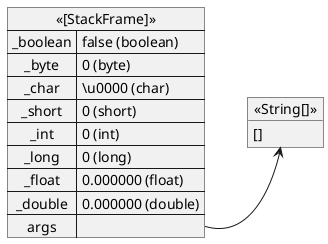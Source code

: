 @startuml
map "<<[StackFrame]>>" as _0f07b6f2a31cbd2e26428c51e8660b0dffe6e352 {
  _boolean => false (boolean)
  _byte => 0 (byte)
  _char => \u0000 (char)
  _short => 0 (short)
  _int => 0 (int)
  _long => 0 (long)
  _float => 0.000000 (float)
  _double => 0.000000 (double)
  args =>
}
object "<<String[]>>" as _bdb37fd1fa1b13d2c62e42aa9a27afaa093a1889 {
  []
}
_0f07b6f2a31cbd2e26428c51e8660b0dffe6e352::args => _bdb37fd1fa1b13d2c62e42aa9a27afaa093a1889
@enduml

